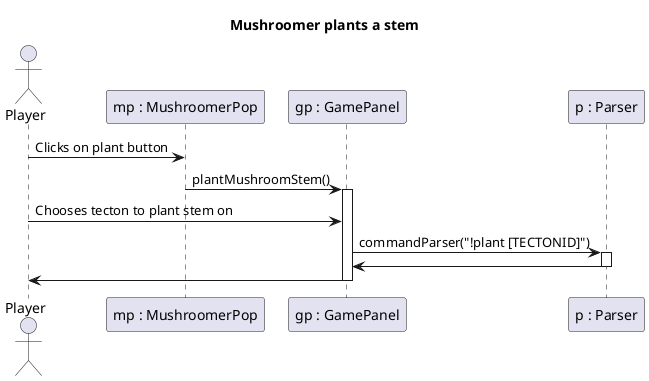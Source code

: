 @startuml PlantMushroomStem

title Mushroomer plants a stem

actor Player
participant "mp : MushroomerPop" as MP
participant "gp : GamePanel" as GP
participant "p : Parser" as P

'activate Controller
Player -> MP: Clicks on plant button

MP -> GP: plantMushroomStem()
activate GP
Player -> GP: Chooses tecton to plant stem on
GP -> P: commandParser("!plant [TECTONID]")
activate P
P -> GP
deactivate P
GP -> Player
deactivate GP

@enduml